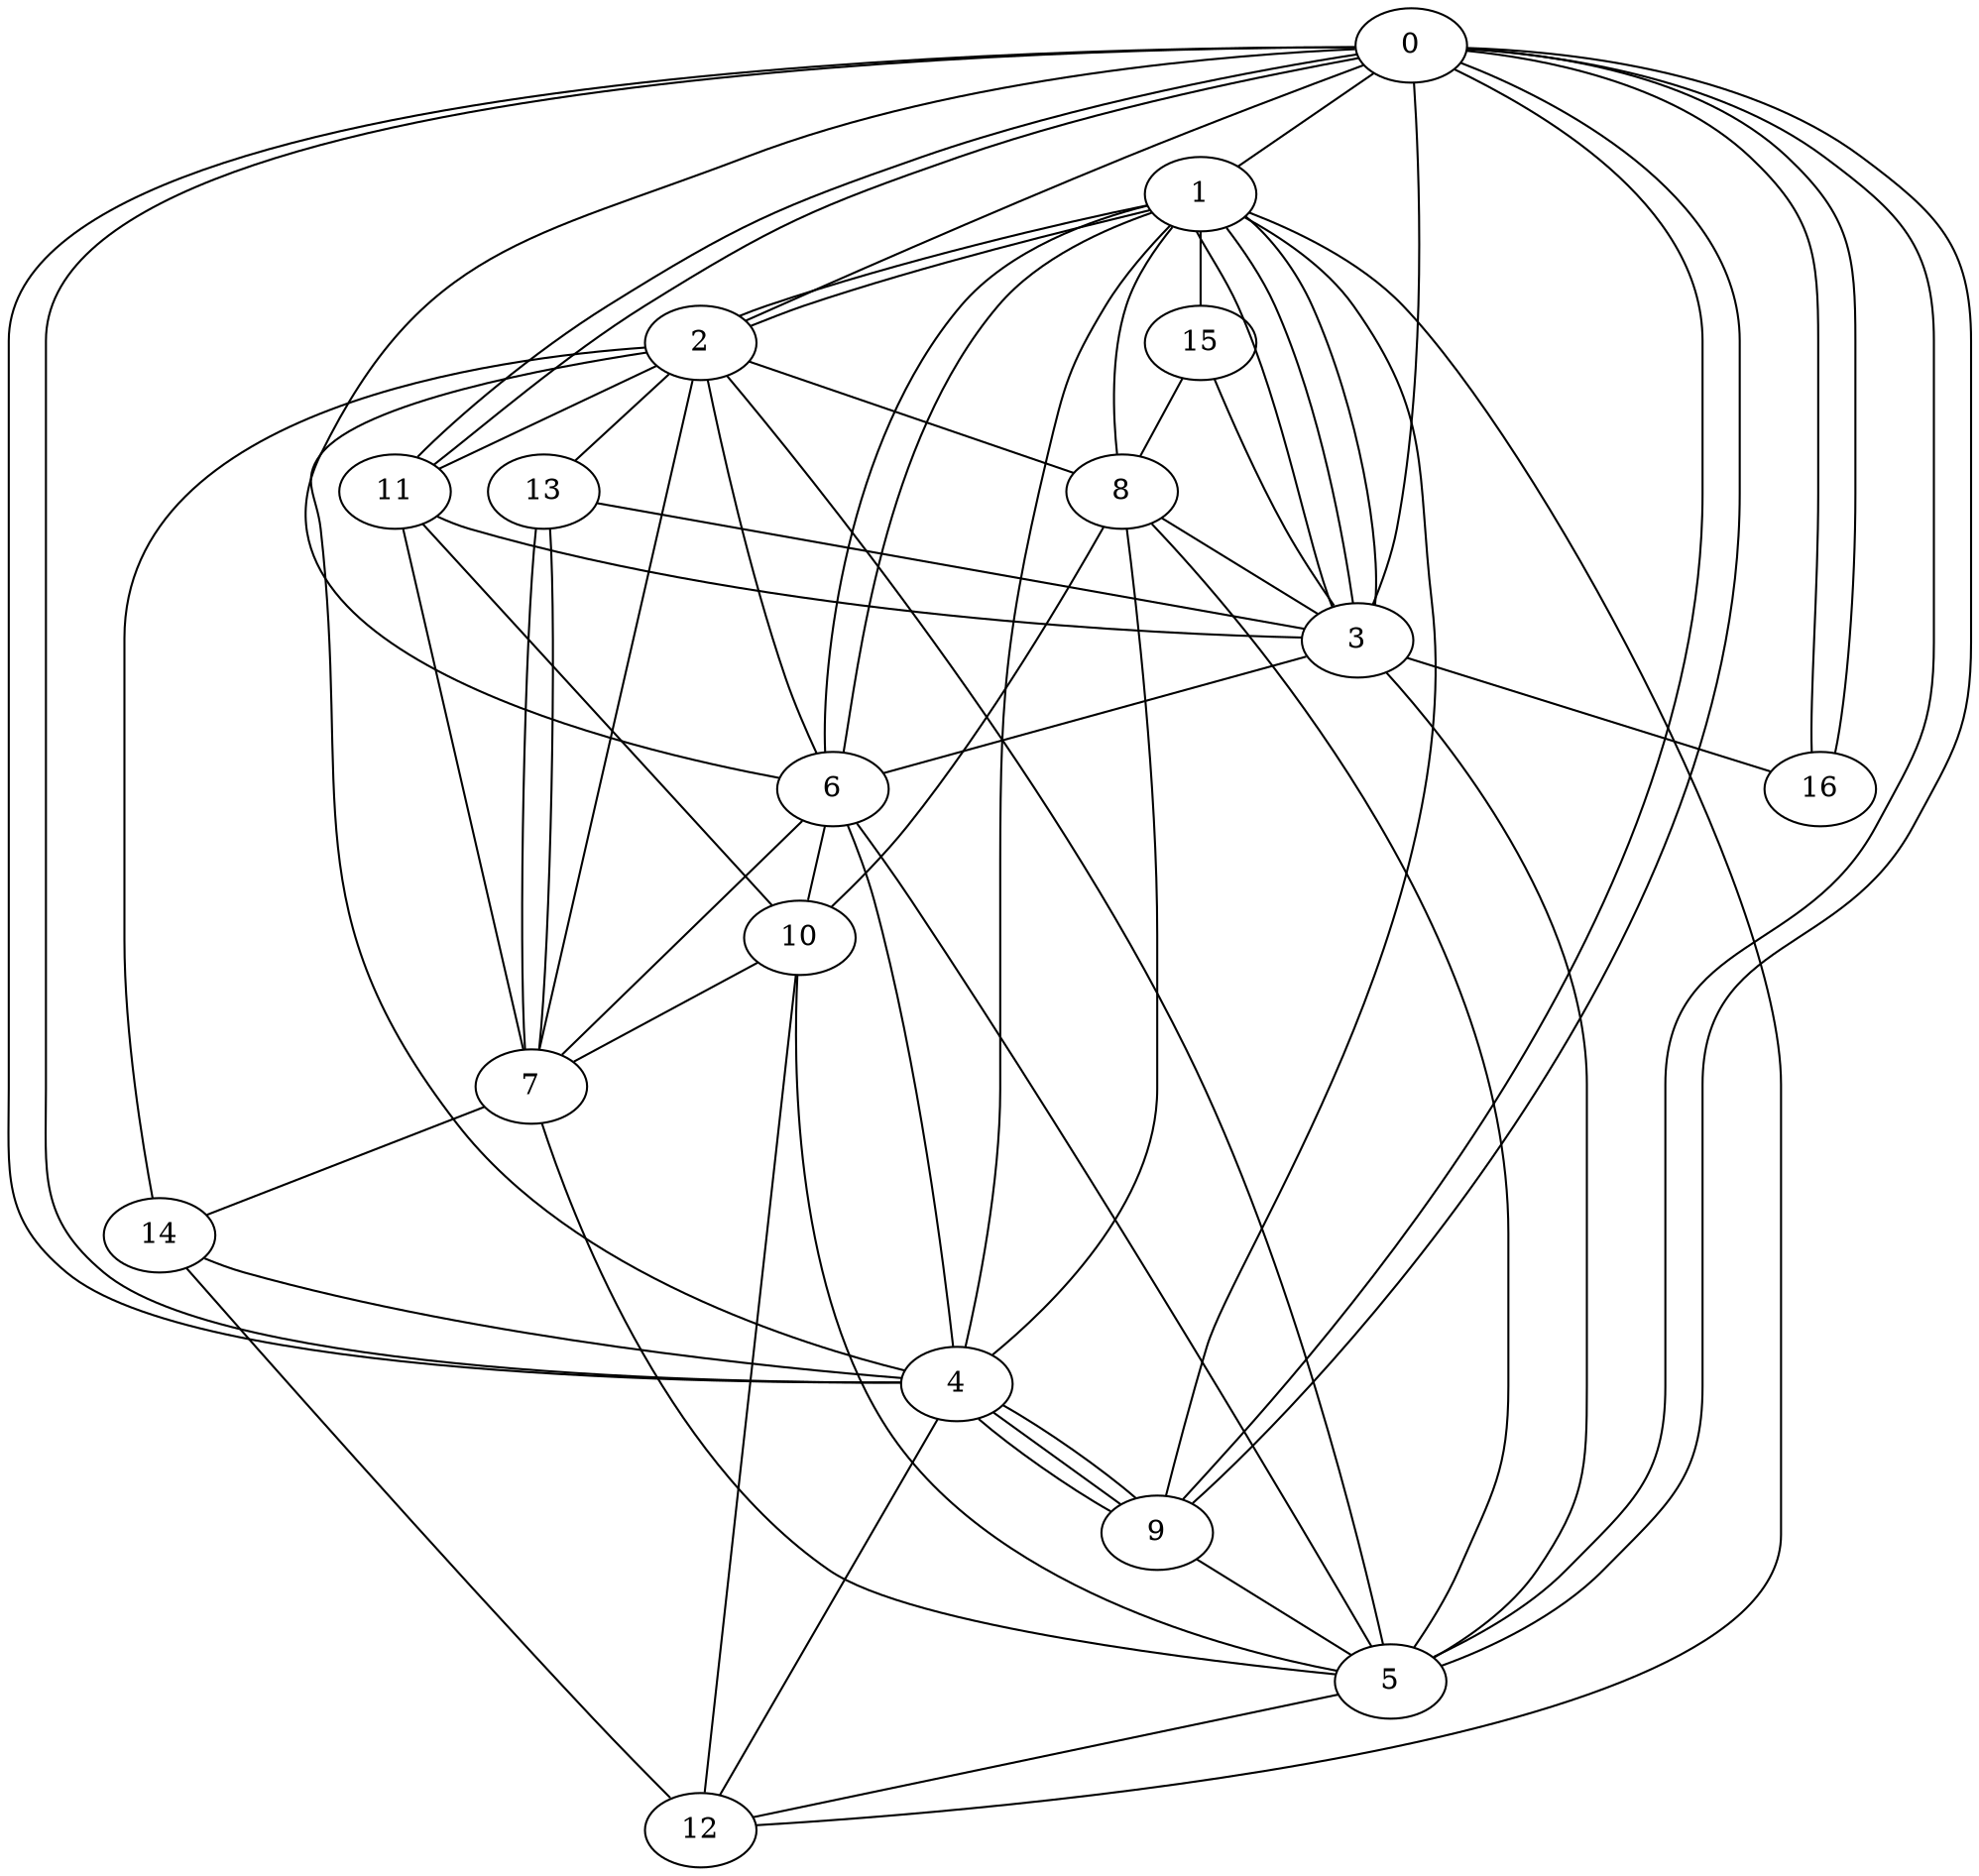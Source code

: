 graph G {
0;
1;
2;
3;
4;
5;
6;
7;
8;
9;
10;
11;
12;
13;
14;
15;
16;
3--16 ;
9--0 ;
2--7 ;
8--1 ;
13--7 ;
7--14 ;
1--4 ;
3--1 ;
9--5 ;
8--5 ;
6--4 ;
8--10 ;
4--0 ;
5--10 ;
3--5 ;
7--13 ;
8--3 ;
2--8 ;
14--12 ;
6--1 ;
4--12 ;
11--10 ;
1--2 ;
14--2 ;
0--11 ;
8--4 ;
0--6 ;
2--13 ;
6--10 ;
9--0 ;
4--9 ;
5--2 ;
10--7 ;
5--0 ;
15--3 ;
0--16 ;
12--1 ;
0--4 ;
5--6 ;
2--4 ;
5--7 ;
15--8 ;
0--11 ;
2--11 ;
2--0 ;
1--15 ;
2--6 ;
12--10 ;
9--4 ;
1--3 ;
14--4 ;
1--3 ;
1--6 ;
4--9 ;
3--0 ;
3--6 ;
13--3 ;
2--1 ;
6--7 ;
11--3 ;
16--0 ;
5--12 ;
11--7 ;
5--0 ;
0--1 ;
1--9 ;
}
